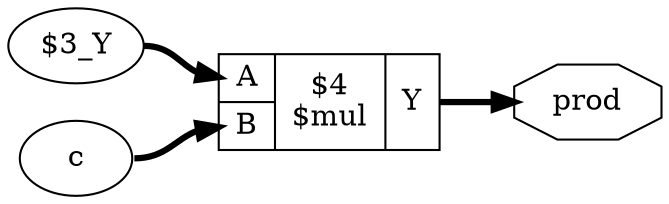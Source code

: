 digraph "sumprod" {
rankdir="LR";
remincross=true;
n1 [ shape=octagon, label="prod", color="black", fontcolor="black" ];
v0 [ label="$3_Y" ];
v1 [ label="c" ];
c5 [ shape=record, label="{{<p2> A|<p3> B}|$4\n$mul|{<p4> Y}}" ];
c5:p4:e -> n1:w [color="black", style="setlinewidth(3)", label=""];
v0:e -> c5:p2:w [color="black", style="setlinewidth(3)", label=""];
v1:e -> c5:p3:w [color="black", style="setlinewidth(3)", label=""];
}
